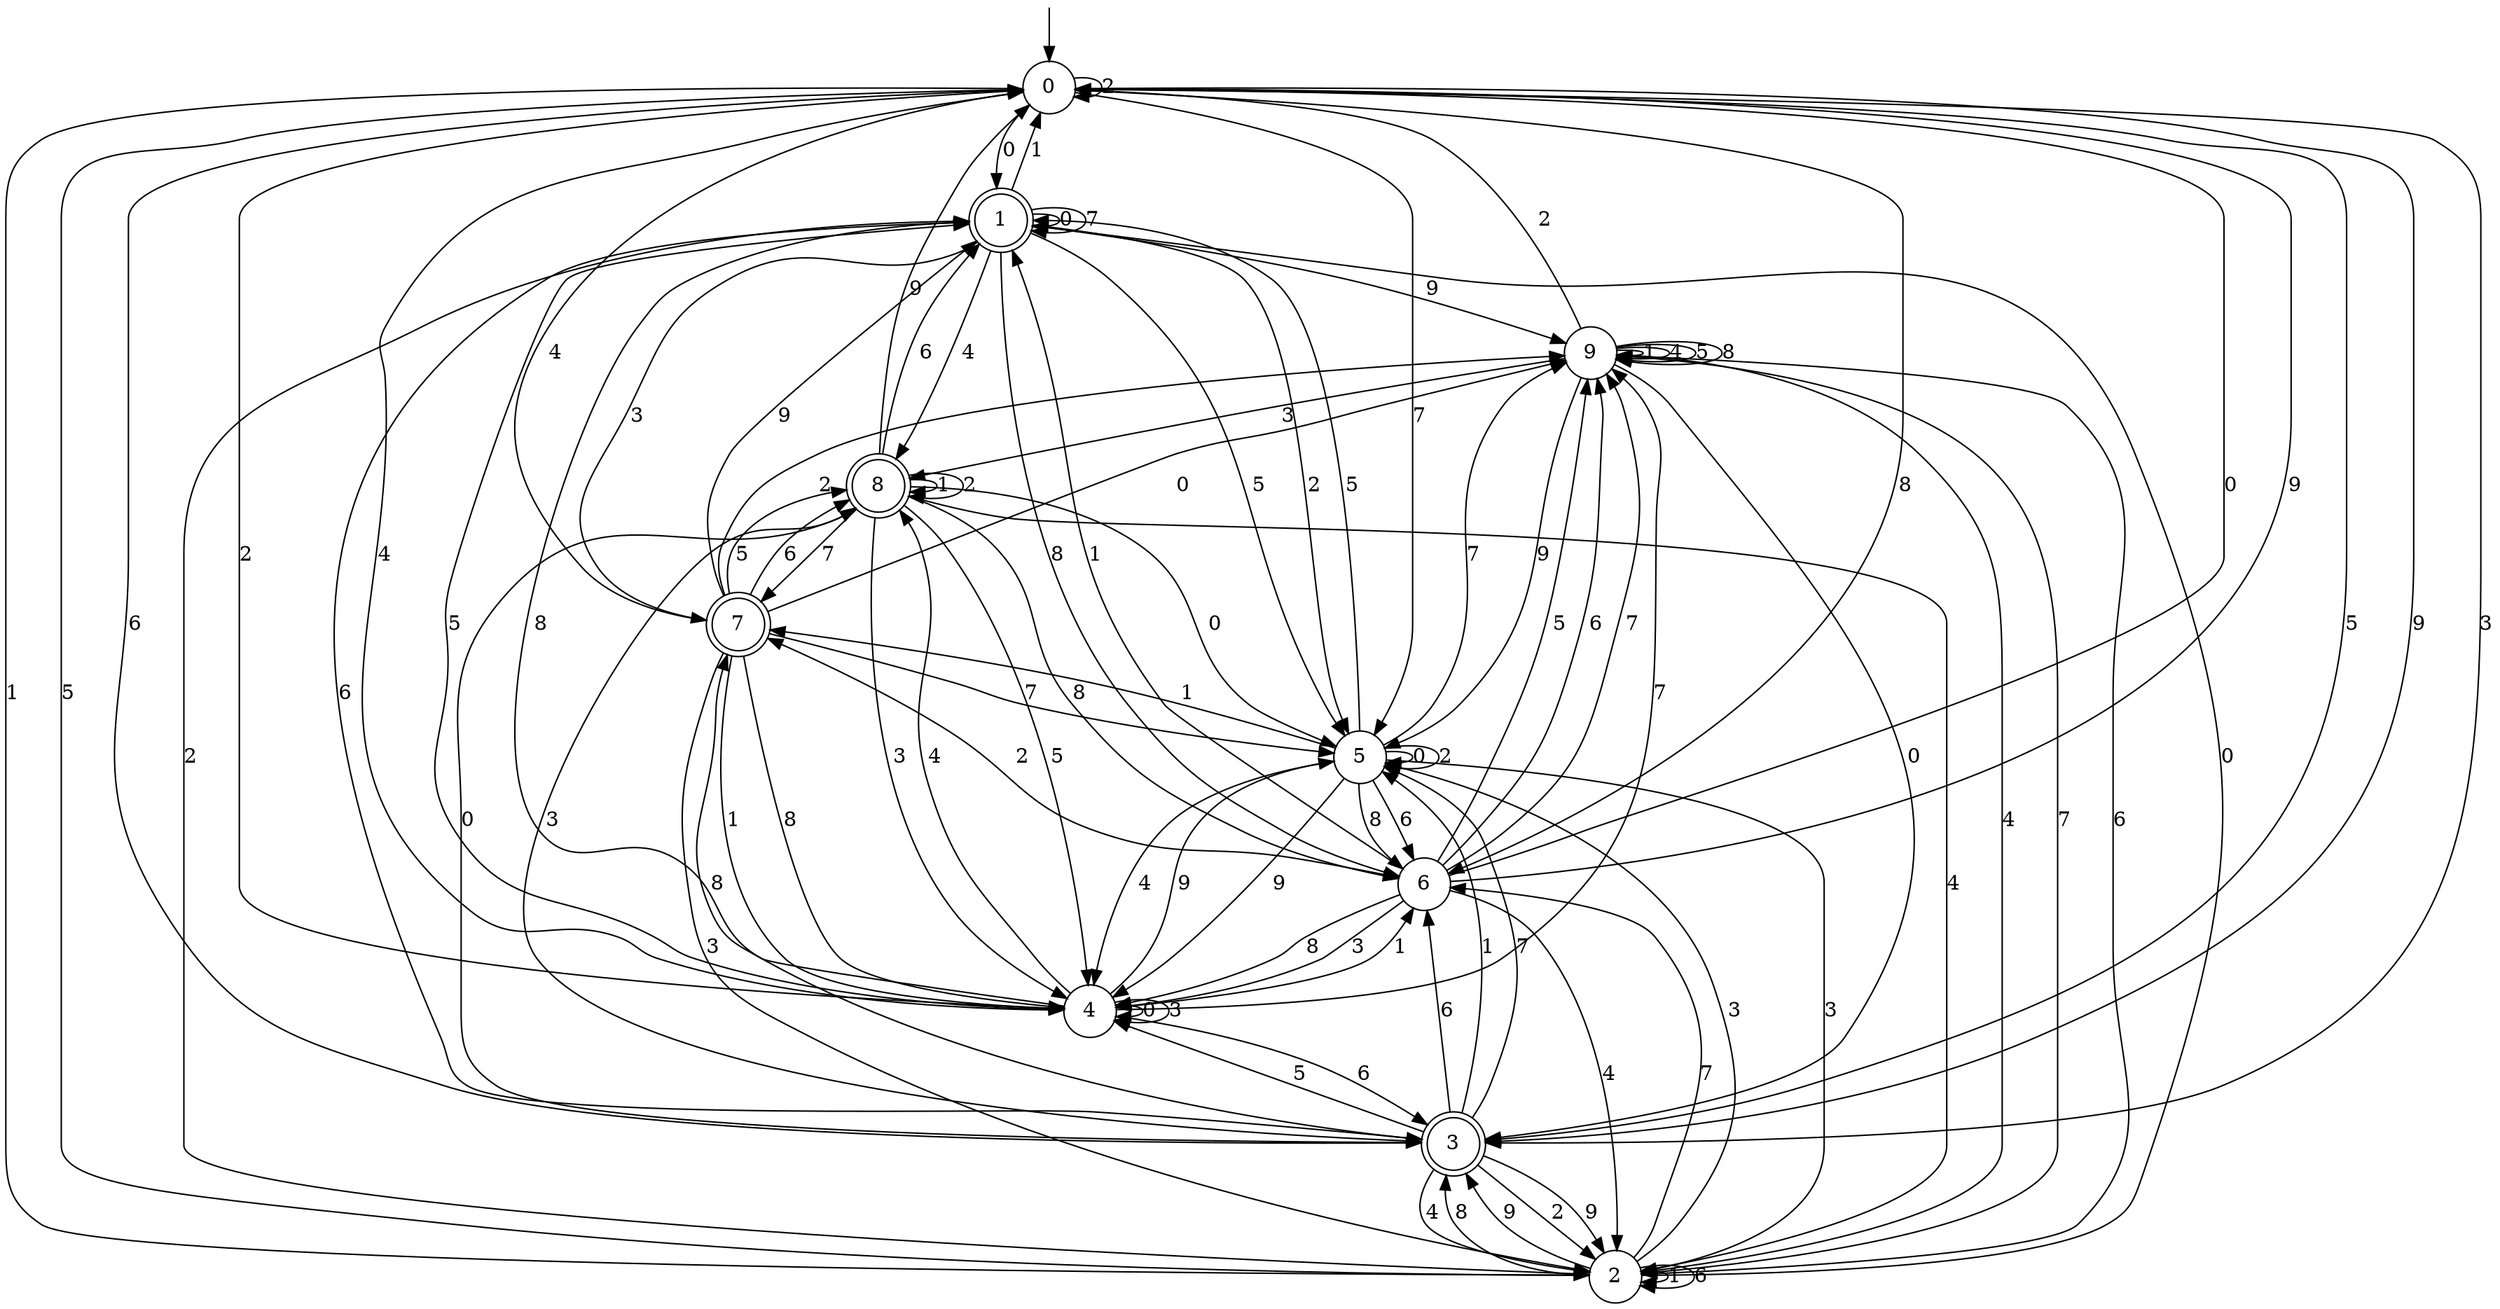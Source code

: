 digraph g {

	s0 [shape="circle" label="0"];
	s1 [shape="doublecircle" label="1"];
	s2 [shape="circle" label="2"];
	s3 [shape="doublecircle" label="3"];
	s4 [shape="circle" label="4"];
	s5 [shape="circle" label="5"];
	s6 [shape="circle" label="6"];
	s7 [shape="doublecircle" label="7"];
	s8 [shape="doublecircle" label="8"];
	s9 [shape="circle" label="9"];
	s0 -> s1 [label="0"];
	s0 -> s2 [label="1"];
	s0 -> s0 [label="2"];
	s0 -> s3 [label="3"];
	s0 -> s4 [label="4"];
	s0 -> s3 [label="5"];
	s0 -> s3 [label="6"];
	s0 -> s5 [label="7"];
	s0 -> s6 [label="8"];
	s0 -> s3 [label="9"];
	s1 -> s1 [label="0"];
	s1 -> s0 [label="1"];
	s1 -> s5 [label="2"];
	s1 -> s7 [label="3"];
	s1 -> s8 [label="4"];
	s1 -> s5 [label="5"];
	s1 -> s3 [label="6"];
	s1 -> s1 [label="7"];
	s1 -> s6 [label="8"];
	s1 -> s9 [label="9"];
	s2 -> s1 [label="0"];
	s2 -> s2 [label="1"];
	s2 -> s1 [label="2"];
	s2 -> s5 [label="3"];
	s2 -> s9 [label="4"];
	s2 -> s0 [label="5"];
	s2 -> s2 [label="6"];
	s2 -> s6 [label="7"];
	s2 -> s3 [label="8"];
	s2 -> s3 [label="9"];
	s3 -> s8 [label="0"];
	s3 -> s5 [label="1"];
	s3 -> s2 [label="2"];
	s3 -> s8 [label="3"];
	s3 -> s2 [label="4"];
	s3 -> s4 [label="5"];
	s3 -> s6 [label="6"];
	s3 -> s5 [label="7"];
	s3 -> s7 [label="8"];
	s3 -> s2 [label="9"];
	s4 -> s4 [label="0"];
	s4 -> s6 [label="1"];
	s4 -> s0 [label="2"];
	s4 -> s4 [label="3"];
	s4 -> s8 [label="4"];
	s4 -> s1 [label="5"];
	s4 -> s3 [label="6"];
	s4 -> s9 [label="7"];
	s4 -> s1 [label="8"];
	s4 -> s5 [label="9"];
	s5 -> s5 [label="0"];
	s5 -> s7 [label="1"];
	s5 -> s5 [label="2"];
	s5 -> s2 [label="3"];
	s5 -> s4 [label="4"];
	s5 -> s1 [label="5"];
	s5 -> s6 [label="6"];
	s5 -> s9 [label="7"];
	s5 -> s6 [label="8"];
	s5 -> s4 [label="9"];
	s6 -> s0 [label="0"];
	s6 -> s1 [label="1"];
	s6 -> s7 [label="2"];
	s6 -> s4 [label="3"];
	s6 -> s2 [label="4"];
	s6 -> s9 [label="5"];
	s6 -> s9 [label="6"];
	s6 -> s9 [label="7"];
	s6 -> s4 [label="8"];
	s6 -> s0 [label="9"];
	s7 -> s9 [label="0"];
	s7 -> s4 [label="1"];
	s7 -> s9 [label="2"];
	s7 -> s2 [label="3"];
	s7 -> s0 [label="4"];
	s7 -> s8 [label="5"];
	s7 -> s8 [label="6"];
	s7 -> s5 [label="7"];
	s7 -> s4 [label="8"];
	s7 -> s1 [label="9"];
	s8 -> s5 [label="0"];
	s8 -> s8 [label="1"];
	s8 -> s8 [label="2"];
	s8 -> s4 [label="3"];
	s8 -> s2 [label="4"];
	s8 -> s4 [label="5"];
	s8 -> s1 [label="6"];
	s8 -> s7 [label="7"];
	s8 -> s6 [label="8"];
	s8 -> s0 [label="9"];
	s9 -> s3 [label="0"];
	s9 -> s9 [label="1"];
	s9 -> s0 [label="2"];
	s9 -> s8 [label="3"];
	s9 -> s9 [label="4"];
	s9 -> s9 [label="5"];
	s9 -> s2 [label="6"];
	s9 -> s2 [label="7"];
	s9 -> s9 [label="8"];
	s9 -> s5 [label="9"];

__start0 [label="" shape="none" width="0" height="0"];
__start0 -> s0;

}
